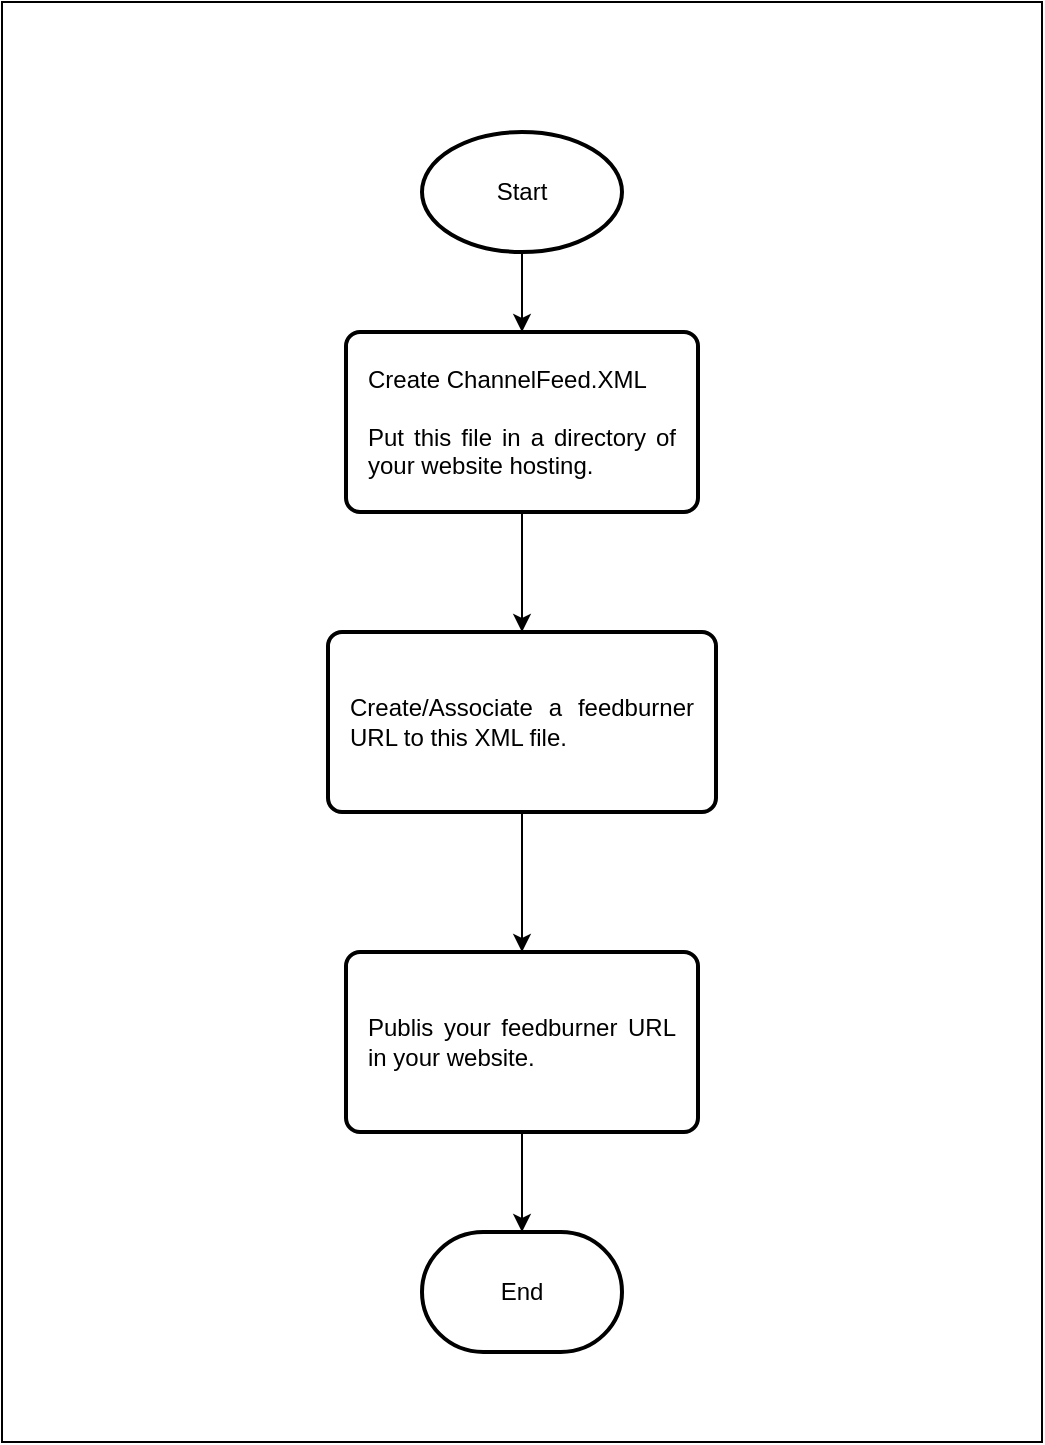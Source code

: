 <mxfile version="16.1.2" type="device"><diagram id="1AOrM6QxiGQcNXGrOyNs" name="Page-1"><mxGraphModel dx="1182" dy="1978" grid="1" gridSize="10" guides="1" tooltips="1" connect="1" arrows="1" fold="1" page="1" pageScale="1" pageWidth="827" pageHeight="1169" math="0" shadow="0"><root><mxCell id="0"/><mxCell id="1" parent="0"/><mxCell id="CpkTTcoB78w7esAbt5W7-29" value="" style="shape=table;startSize=0;container=1;collapsible=0;childLayout=tableLayout;fillColor=none;" parent="1" vertex="1"><mxGeometry x="154" y="-145" width="520" height="720" as="geometry"/></mxCell><mxCell id="CpkTTcoB78w7esAbt5W7-30" value="" style="shape=tableRow;horizontal=0;startSize=0;swimlaneHead=0;swimlaneBody=0;top=0;left=0;bottom=0;right=0;collapsible=0;dropTarget=0;fillColor=none;points=[[0,0.5],[1,0.5]];portConstraint=eastwest;" parent="CpkTTcoB78w7esAbt5W7-29" vertex="1"><mxGeometry width="520" height="720" as="geometry"/></mxCell><mxCell id="CpkTTcoB78w7esAbt5W7-31" value="" style="shape=partialRectangle;html=1;whiteSpace=wrap;connectable=0;overflow=hidden;fillColor=none;top=0;left=0;bottom=0;right=0;pointerEvents=1;" parent="CpkTTcoB78w7esAbt5W7-30" vertex="1"><mxGeometry width="520" height="720" as="geometry"><mxRectangle width="520" height="720" as="alternateBounds"/></mxGeometry></mxCell><mxCell id="I_HzfdYjlQcJqnwmerpX-1" style="edgeStyle=orthogonalEdgeStyle;rounded=0;orthogonalLoop=1;jettySize=auto;html=1;entryX=0.5;entryY=0;entryDx=0;entryDy=0;" edge="1" parent="1" source="CpkTTcoB78w7esAbt5W7-1" target="CpkTTcoB78w7esAbt5W7-3"><mxGeometry relative="1" as="geometry"/></mxCell><mxCell id="CpkTTcoB78w7esAbt5W7-1" value="Start" style="strokeWidth=2;html=1;shape=mxgraph.flowchart.start_1;whiteSpace=wrap;" parent="1" vertex="1"><mxGeometry x="364" y="-80" width="100" height="60" as="geometry"/></mxCell><mxCell id="I_HzfdYjlQcJqnwmerpX-2" style="edgeStyle=orthogonalEdgeStyle;rounded=0;orthogonalLoop=1;jettySize=auto;html=1;entryX=0.5;entryY=0;entryDx=0;entryDy=0;" edge="1" parent="1" source="CpkTTcoB78w7esAbt5W7-3" target="CpkTTcoB78w7esAbt5W7-4"><mxGeometry relative="1" as="geometry"/></mxCell><mxCell id="CpkTTcoB78w7esAbt5W7-3" value="&lt;div style=&quot;text-align: justify&quot;&gt;&lt;span&gt;Create ChannelFeed.XML&lt;/span&gt;&lt;/div&gt;&lt;div style=&quot;text-align: justify&quot;&gt;&lt;br&gt;&lt;/div&gt;&lt;div style=&quot;text-align: justify&quot;&gt;&lt;span&gt;Put this file in a directory of your website hosting.&lt;/span&gt;&lt;/div&gt;" style="rounded=1;whiteSpace=wrap;html=1;absoluteArcSize=1;arcSize=14;strokeWidth=2;spacing=12;" parent="1" vertex="1"><mxGeometry x="326" y="20" width="176" height="90" as="geometry"/></mxCell><mxCell id="I_HzfdYjlQcJqnwmerpX-4" style="edgeStyle=orthogonalEdgeStyle;rounded=0;orthogonalLoop=1;jettySize=auto;html=1;entryX=0.5;entryY=0;entryDx=0;entryDy=0;" edge="1" parent="1" source="CpkTTcoB78w7esAbt5W7-4" target="CpkTTcoB78w7esAbt5W7-5"><mxGeometry relative="1" as="geometry"/></mxCell><mxCell id="CpkTTcoB78w7esAbt5W7-4" value="&lt;div style=&quot;text-align: justify&quot;&gt;&lt;span&gt;Create/Associate a feedburner URL to this XML file.&lt;/span&gt;&lt;/div&gt;" style="rounded=1;whiteSpace=wrap;html=1;absoluteArcSize=1;arcSize=14;strokeWidth=2;spacing=12;" parent="1" vertex="1"><mxGeometry x="317" y="170" width="194" height="90" as="geometry"/></mxCell><mxCell id="I_HzfdYjlQcJqnwmerpX-8" style="edgeStyle=orthogonalEdgeStyle;rounded=0;orthogonalLoop=1;jettySize=auto;html=1;entryX=0.5;entryY=0;entryDx=0;entryDy=0;entryPerimeter=0;" edge="1" parent="1" source="CpkTTcoB78w7esAbt5W7-5" target="I_HzfdYjlQcJqnwmerpX-7"><mxGeometry relative="1" as="geometry"/></mxCell><mxCell id="CpkTTcoB78w7esAbt5W7-5" value="&lt;div style=&quot;text-align: justify&quot;&gt;&lt;span&gt;Publis your feedburner URL in your website.&lt;/span&gt;&lt;/div&gt;" style="rounded=1;whiteSpace=wrap;html=1;absoluteArcSize=1;arcSize=14;strokeWidth=2;spacing=12;" parent="1" vertex="1"><mxGeometry x="326" y="330" width="176" height="90" as="geometry"/></mxCell><mxCell id="I_HzfdYjlQcJqnwmerpX-7" value="End" style="strokeWidth=2;html=1;shape=mxgraph.flowchart.terminator;whiteSpace=wrap;" vertex="1" parent="1"><mxGeometry x="364" y="470" width="100" height="60" as="geometry"/></mxCell></root></mxGraphModel></diagram></mxfile>